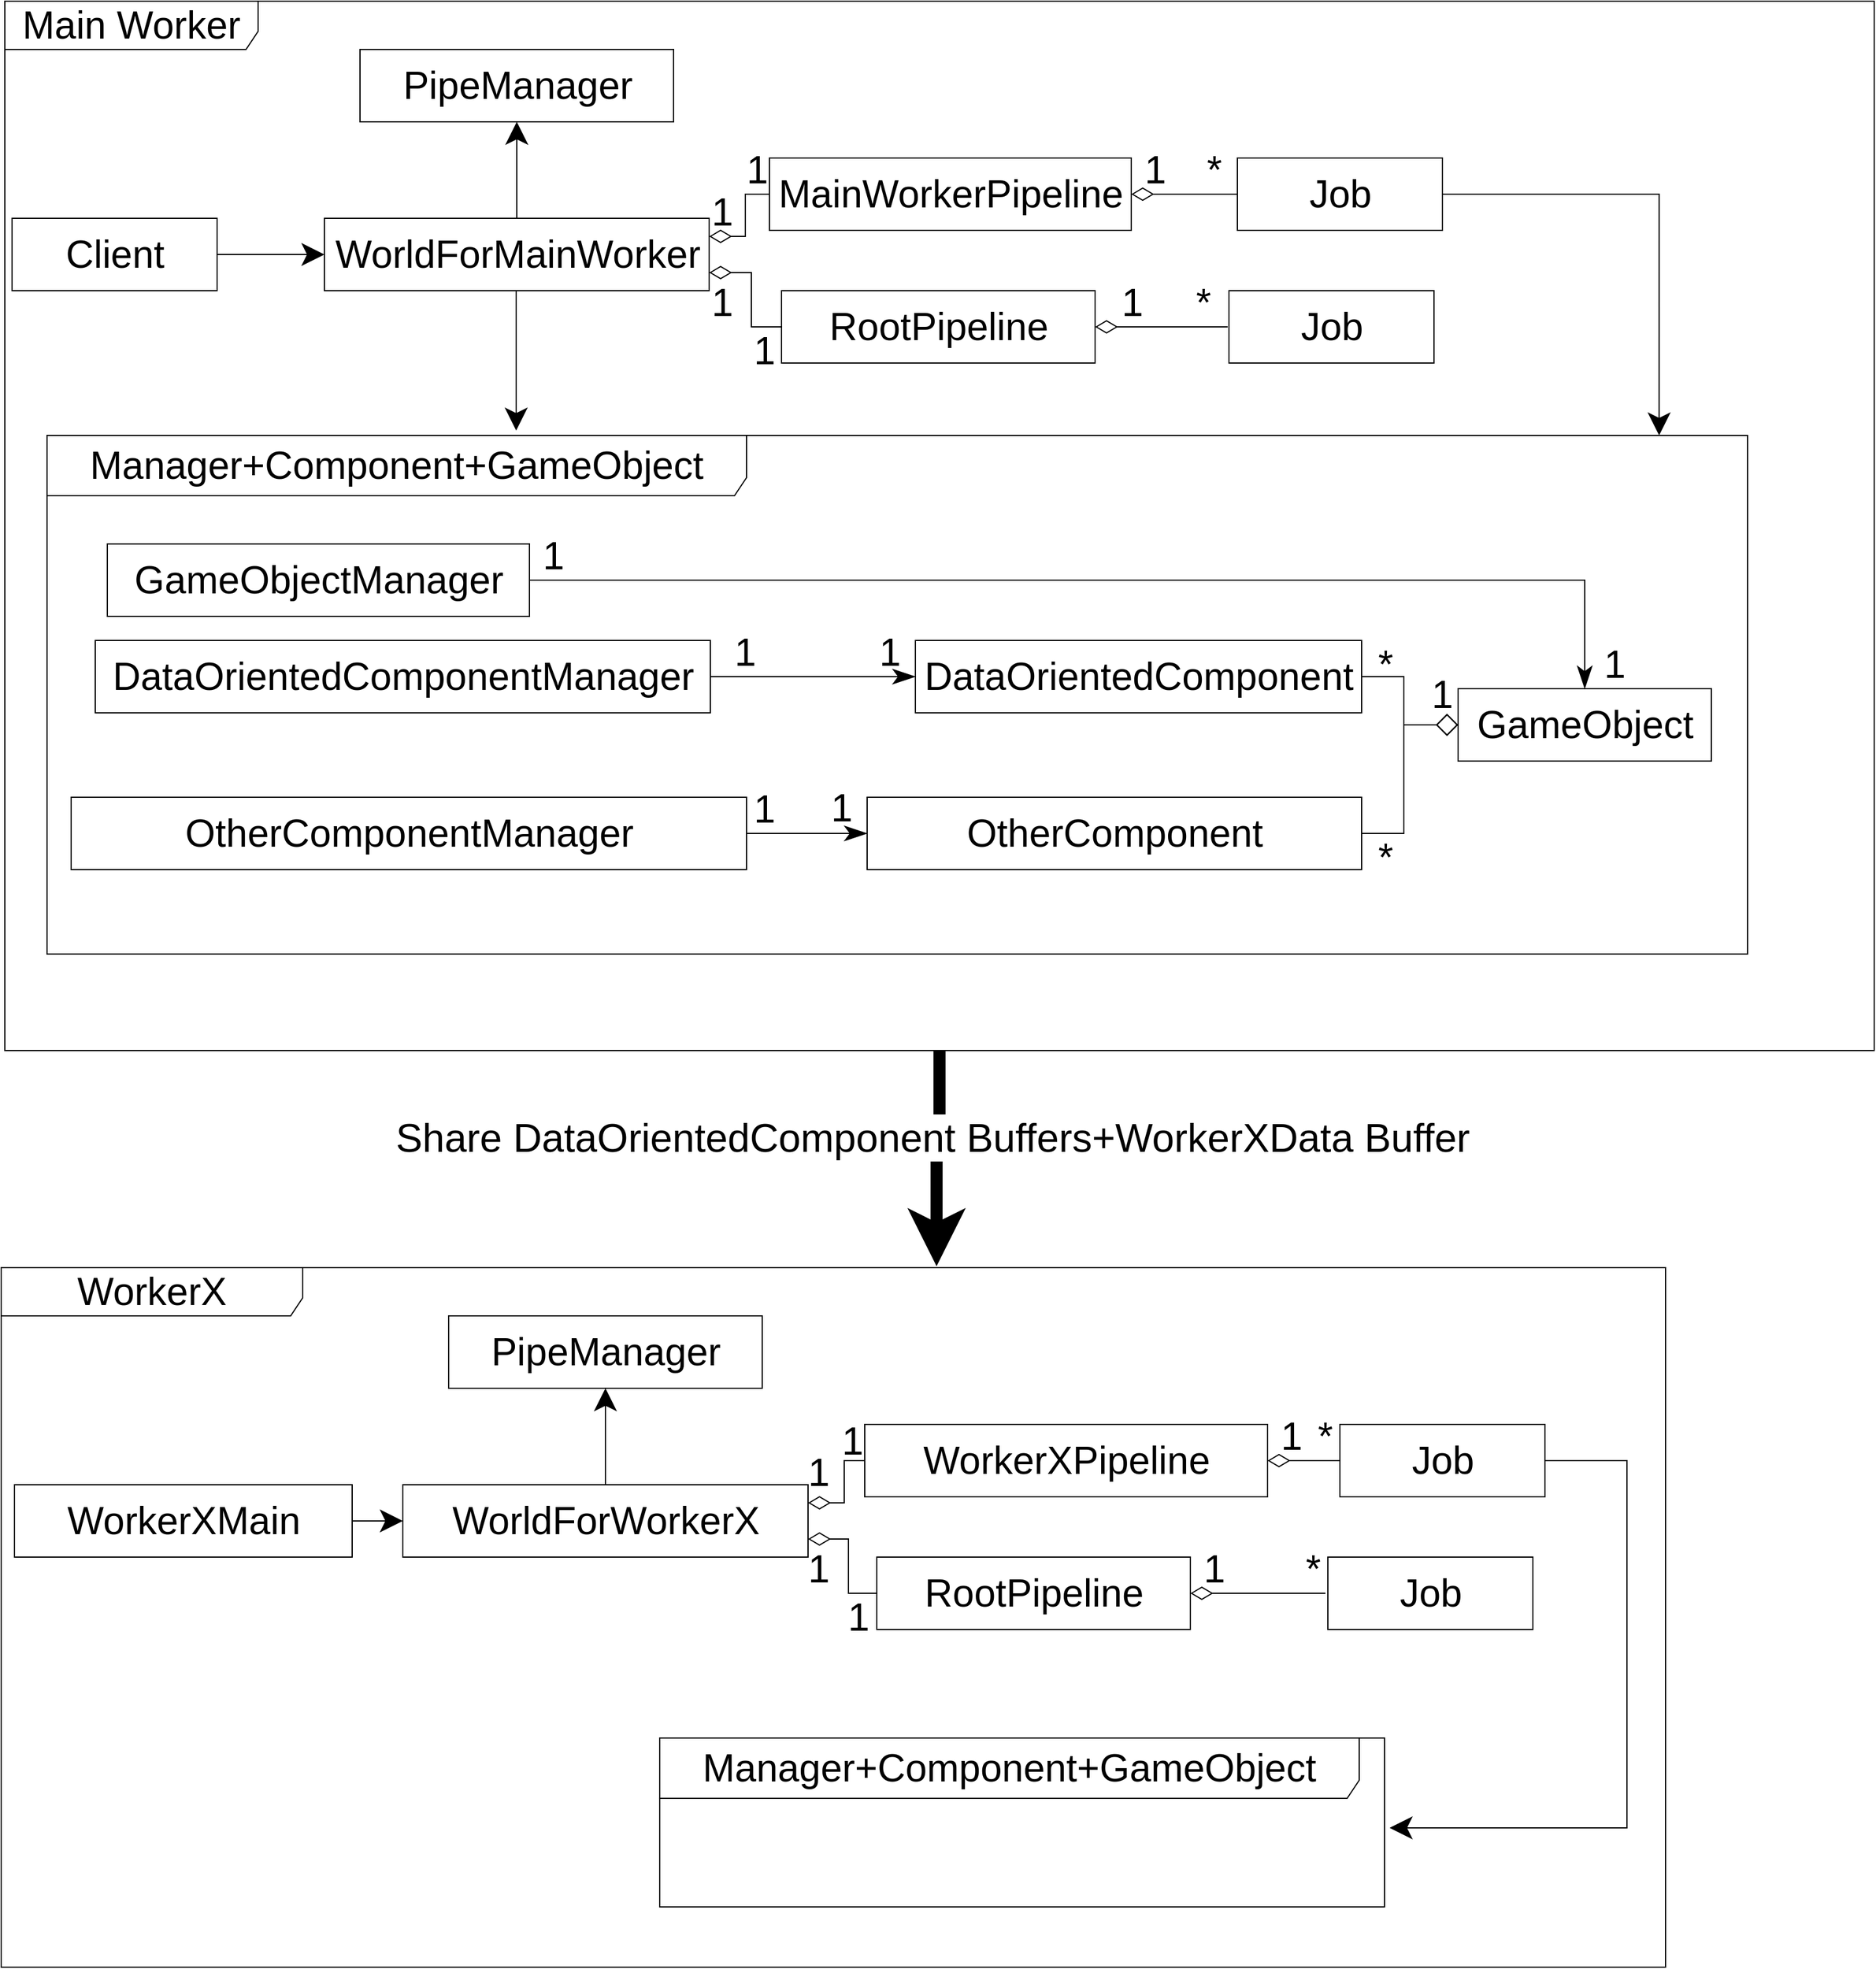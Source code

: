 <mxfile version="14.6.13" type="device"><diagram id="nAdpOtSs0KrQQDNCDKNN" name="第 1 页"><mxGraphModel dx="3987" dy="2434" grid="1" gridSize="10" guides="1" tooltips="1" connect="1" arrows="1" fold="1" page="1" pageScale="1" pageWidth="827" pageHeight="1169" math="0" shadow="0"><root><mxCell id="0"/><mxCell id="1" parent="0"/><mxCell id="TCRZuJQNpXyztrUDCK3c-104" style="edgeStyle=orthogonalEdgeStyle;rounded=0;orthogonalLoop=1;jettySize=auto;html=1;entryX=0.562;entryY=-0.002;entryDx=0;entryDy=0;entryPerimeter=0;startSize=16;endSize=16;strokeWidth=10;" edge="1" parent="1" source="TCRZuJQNpXyztrUDCK3c-1" target="TCRZuJQNpXyztrUDCK3c-21"><mxGeometry relative="1" as="geometry"/></mxCell><mxCell id="TCRZuJQNpXyztrUDCK3c-105" value="&lt;font style=&quot;font-size: 33px&quot;&gt;Share DataOrientedComponent Buffers+WorkerXData Buffer&lt;/font&gt;" style="edgeLabel;html=1;align=center;verticalAlign=middle;resizable=0;points=[];" vertex="1" connectable="0" parent="TCRZuJQNpXyztrUDCK3c-104"><mxGeometry x="-0.168" y="-7" relative="1" as="geometry"><mxPoint x="1" y="-4" as="offset"/></mxGeometry></mxCell><mxCell id="TCRZuJQNpXyztrUDCK3c-1" value="Main Worker" style="shape=umlFrame;whiteSpace=wrap;html=1;width=210;height=40;fontSize=32;" vertex="1" parent="1"><mxGeometry x="-195" y="210" width="1550" height="870" as="geometry"/></mxCell><mxCell id="TCRZuJQNpXyztrUDCK3c-3" value="" style="edgeStyle=orthogonalEdgeStyle;rounded=0;orthogonalLoop=1;jettySize=auto;html=1;endSize=16;startSize=16;" edge="1" parent="1" source="TCRZuJQNpXyztrUDCK3c-4" target="TCRZuJQNpXyztrUDCK3c-9"><mxGeometry relative="1" as="geometry"/></mxCell><mxCell id="TCRZuJQNpXyztrUDCK3c-4" value="Client" style="html=1;fontSize=32;" vertex="1" parent="1"><mxGeometry x="-189" y="390.0" width="170" height="60" as="geometry"/></mxCell><mxCell id="TCRZuJQNpXyztrUDCK3c-5" value="" style="edgeStyle=orthogonalEdgeStyle;rounded=0;orthogonalLoop=1;jettySize=auto;html=1;endSize=16;startSize=16;" edge="1" parent="1" source="TCRZuJQNpXyztrUDCK3c-9" target="TCRZuJQNpXyztrUDCK3c-10"><mxGeometry relative="1" as="geometry"/></mxCell><mxCell id="TCRZuJQNpXyztrUDCK3c-6" value="" style="edgeStyle=orthogonalEdgeStyle;rounded=0;orthogonalLoop=1;jettySize=auto;html=1;endSize=16;startSize=16;startArrow=diamondThin;startFill=0;endArrow=none;endFill=0;exitX=1;exitY=0.25;exitDx=0;exitDy=0;" edge="1" parent="1" source="TCRZuJQNpXyztrUDCK3c-9" target="TCRZuJQNpXyztrUDCK3c-12"><mxGeometry relative="1" as="geometry"/></mxCell><mxCell id="TCRZuJQNpXyztrUDCK3c-7" value="" style="edgeStyle=orthogonalEdgeStyle;rounded=0;orthogonalLoop=1;jettySize=auto;html=1;endSize=16;startSize=16;startArrow=diamondThin;startFill=0;endArrow=none;endFill=0;exitX=1;exitY=0.75;exitDx=0;exitDy=0;" edge="1" parent="1" source="TCRZuJQNpXyztrUDCK3c-9" target="TCRZuJQNpXyztrUDCK3c-14"><mxGeometry relative="1" as="geometry"><mxPoint x="589" y="480" as="sourcePoint"/></mxGeometry></mxCell><mxCell id="TCRZuJQNpXyztrUDCK3c-102" style="edgeStyle=orthogonalEdgeStyle;rounded=0;orthogonalLoop=1;jettySize=auto;html=1;endSize=16;startSize=16;" edge="1" parent="1" source="TCRZuJQNpXyztrUDCK3c-9"><mxGeometry relative="1" as="geometry"><mxPoint x="229" y="566" as="targetPoint"/></mxGeometry></mxCell><mxCell id="TCRZuJQNpXyztrUDCK3c-9" value="WorldForMainWorker" style="html=1;fontSize=32;" vertex="1" parent="1"><mxGeometry x="70" y="390" width="319" height="60" as="geometry"/></mxCell><mxCell id="TCRZuJQNpXyztrUDCK3c-10" value="PipeManager" style="html=1;fontSize=32;" vertex="1" parent="1"><mxGeometry x="99.5" y="250" width="260" height="60" as="geometry"/></mxCell><mxCell id="TCRZuJQNpXyztrUDCK3c-11" style="edgeStyle=orthogonalEdgeStyle;rounded=0;orthogonalLoop=1;jettySize=auto;html=1;entryX=0;entryY=0.5;entryDx=0;entryDy=0;startArrow=diamondThin;startFill=0;endArrow=none;endFill=0;startSize=16;endSize=16;" edge="1" parent="1" source="TCRZuJQNpXyztrUDCK3c-12" target="TCRZuJQNpXyztrUDCK3c-16"><mxGeometry relative="1" as="geometry"/></mxCell><mxCell id="TCRZuJQNpXyztrUDCK3c-12" value="MainWorkerPipeline" style="html=1;fontSize=32;" vertex="1" parent="1"><mxGeometry x="439" y="340" width="300" height="60" as="geometry"/></mxCell><mxCell id="TCRZuJQNpXyztrUDCK3c-13" style="edgeStyle=orthogonalEdgeStyle;rounded=0;orthogonalLoop=1;jettySize=auto;html=1;entryX=0;entryY=0.5;entryDx=0;entryDy=0;startArrow=diamondThin;startFill=0;endArrow=none;endFill=0;startSize=16;endSize=16;" edge="1" parent="1" source="TCRZuJQNpXyztrUDCK3c-14"><mxGeometry relative="1" as="geometry"><mxPoint x="819" y="480" as="targetPoint"/></mxGeometry></mxCell><mxCell id="TCRZuJQNpXyztrUDCK3c-14" value="RootPipeline" style="html=1;fontSize=32;" vertex="1" parent="1"><mxGeometry x="449" y="450" width="260" height="60" as="geometry"/></mxCell><mxCell id="TCRZuJQNpXyztrUDCK3c-15" value="" style="group" vertex="1" connectable="0" parent="1"><mxGeometry x="827" y="340.0" width="190" height="70" as="geometry"/></mxCell><mxCell id="TCRZuJQNpXyztrUDCK3c-16" value="Job" style="html=1;fontSize=32;" vertex="1" parent="TCRZuJQNpXyztrUDCK3c-15"><mxGeometry width="170" height="60" as="geometry"/></mxCell><mxCell id="TCRZuJQNpXyztrUDCK3c-21" value="WorkerX" style="shape=umlFrame;whiteSpace=wrap;html=1;width=250;height=40;fontSize=32;" vertex="1" parent="1"><mxGeometry x="-198" y="1260" width="1380" height="580" as="geometry"/></mxCell><mxCell id="TCRZuJQNpXyztrUDCK3c-22" value="&lt;font style=&quot;font-size: 32px&quot;&gt;Manager+&lt;/font&gt;Component+GameObject" style="shape=umlFrame;whiteSpace=wrap;html=1;width=580;height=50;fontSize=32;" vertex="1" parent="1"><mxGeometry x="348" y="1650" width="601" height="140" as="geometry"/></mxCell><mxCell id="TCRZuJQNpXyztrUDCK3c-23" value="" style="edgeStyle=orthogonalEdgeStyle;rounded=0;orthogonalLoop=1;jettySize=auto;html=1;endSize=16;startSize=16;" edge="1" parent="1" source="TCRZuJQNpXyztrUDCK3c-24" target="TCRZuJQNpXyztrUDCK3c-28"><mxGeometry relative="1" as="geometry"/></mxCell><mxCell id="TCRZuJQNpXyztrUDCK3c-24" value="WorkerXMain" style="html=1;fontSize=32;" vertex="1" parent="1"><mxGeometry x="-187" y="1440" width="280" height="60" as="geometry"/></mxCell><mxCell id="TCRZuJQNpXyztrUDCK3c-25" value="" style="edgeStyle=orthogonalEdgeStyle;rounded=0;orthogonalLoop=1;jettySize=auto;html=1;endSize=16;startSize=16;" edge="1" parent="1" source="TCRZuJQNpXyztrUDCK3c-28" target="TCRZuJQNpXyztrUDCK3c-29"><mxGeometry relative="1" as="geometry"/></mxCell><mxCell id="TCRZuJQNpXyztrUDCK3c-26" value="" style="edgeStyle=orthogonalEdgeStyle;rounded=0;orthogonalLoop=1;jettySize=auto;html=1;endSize=16;startSize=16;startArrow=diamondThin;startFill=0;endArrow=none;endFill=0;exitX=1;exitY=0.25;exitDx=0;exitDy=0;" edge="1" parent="1" source="TCRZuJQNpXyztrUDCK3c-28" target="TCRZuJQNpXyztrUDCK3c-31"><mxGeometry relative="1" as="geometry"/></mxCell><mxCell id="TCRZuJQNpXyztrUDCK3c-27" value="" style="edgeStyle=orthogonalEdgeStyle;rounded=0;orthogonalLoop=1;jettySize=auto;html=1;endSize=16;startSize=16;startArrow=diamondThin;startFill=0;endArrow=none;endFill=0;exitX=1;exitY=0.75;exitDx=0;exitDy=0;" edge="1" parent="1" source="TCRZuJQNpXyztrUDCK3c-28" target="TCRZuJQNpXyztrUDCK3c-33"><mxGeometry relative="1" as="geometry"><mxPoint x="668" y="1530" as="sourcePoint"/></mxGeometry></mxCell><mxCell id="TCRZuJQNpXyztrUDCK3c-28" value="WorldForWorkerX" style="html=1;fontSize=32;" vertex="1" parent="1"><mxGeometry x="135" y="1440" width="336" height="60" as="geometry"/></mxCell><mxCell id="TCRZuJQNpXyztrUDCK3c-29" value="PipeManager" style="html=1;fontSize=32;" vertex="1" parent="1"><mxGeometry x="173" y="1300" width="260" height="60" as="geometry"/></mxCell><mxCell id="TCRZuJQNpXyztrUDCK3c-30" style="edgeStyle=orthogonalEdgeStyle;rounded=0;orthogonalLoop=1;jettySize=auto;html=1;entryX=0;entryY=0.5;entryDx=0;entryDy=0;startArrow=diamondThin;startFill=0;endArrow=none;endFill=0;startSize=16;endSize=16;" edge="1" parent="1" source="TCRZuJQNpXyztrUDCK3c-31" target="TCRZuJQNpXyztrUDCK3c-64"><mxGeometry relative="1" as="geometry"><mxPoint x="906" y="1420" as="targetPoint"/></mxGeometry></mxCell><mxCell id="TCRZuJQNpXyztrUDCK3c-31" value="WorkerXPipeline" style="html=1;fontSize=32;" vertex="1" parent="1"><mxGeometry x="518" y="1390" width="334" height="60" as="geometry"/></mxCell><mxCell id="TCRZuJQNpXyztrUDCK3c-32" style="edgeStyle=orthogonalEdgeStyle;rounded=0;orthogonalLoop=1;jettySize=auto;html=1;startArrow=diamondThin;startFill=0;endArrow=none;endFill=0;startSize=16;endSize=16;" edge="1" parent="1" source="TCRZuJQNpXyztrUDCK3c-33"><mxGeometry relative="1" as="geometry"><mxPoint x="900" y="1530" as="targetPoint"/></mxGeometry></mxCell><mxCell id="TCRZuJQNpXyztrUDCK3c-33" value="RootPipeline" style="html=1;fontSize=32;" vertex="1" parent="1"><mxGeometry x="528" y="1500" width="260" height="60" as="geometry"/></mxCell><mxCell id="TCRZuJQNpXyztrUDCK3c-62" value="" style="group" vertex="1" connectable="0" parent="1"><mxGeometry x="820" y="450.0" width="190" height="70" as="geometry"/></mxCell><mxCell id="TCRZuJQNpXyztrUDCK3c-63" value="Job" style="html=1;fontSize=32;" vertex="1" parent="TCRZuJQNpXyztrUDCK3c-62"><mxGeometry width="170" height="60" as="geometry"/></mxCell><mxCell id="TCRZuJQNpXyztrUDCK3c-106" style="edgeStyle=orthogonalEdgeStyle;rounded=0;orthogonalLoop=1;jettySize=auto;html=1;entryX=1.007;entryY=0.532;entryDx=0;entryDy=0;entryPerimeter=0;startSize=16;endSize=16;strokeWidth=1;" edge="1" parent="1" source="TCRZuJQNpXyztrUDCK3c-64" target="TCRZuJQNpXyztrUDCK3c-22"><mxGeometry relative="1" as="geometry"><Array as="points"><mxPoint x="1150" y="1420"/><mxPoint x="1150" y="1724"/></Array></mxGeometry></mxCell><mxCell id="TCRZuJQNpXyztrUDCK3c-64" value="Job" style="html=1;fontSize=32;" vertex="1" parent="1"><mxGeometry x="912" y="1390.0" width="170" height="60" as="geometry"/></mxCell><mxCell id="TCRZuJQNpXyztrUDCK3c-65" value="Job" style="html=1;fontSize=32;" vertex="1" parent="1"><mxGeometry x="902" y="1500.0" width="170" height="60" as="geometry"/></mxCell><mxCell id="TCRZuJQNpXyztrUDCK3c-89" value="&lt;font style=&quot;font-size: 32px&quot;&gt;Manager+&lt;/font&gt;Component+GameObject" style="shape=umlFrame;whiteSpace=wrap;html=1;width=580;height=50;fontSize=32;" vertex="1" parent="1"><mxGeometry x="-160" y="570" width="1410" height="430" as="geometry"/></mxCell><mxCell id="TCRZuJQNpXyztrUDCK3c-90" style="edgeStyle=orthogonalEdgeStyle;rounded=0;orthogonalLoop=1;jettySize=auto;html=1;entryX=0;entryY=0.5;entryDx=0;entryDy=0;startArrow=none;startFill=0;endArrow=classicThin;endFill=1;startSize=16;endSize=16;" edge="1" parent="1" source="TCRZuJQNpXyztrUDCK3c-91" target="TCRZuJQNpXyztrUDCK3c-94"><mxGeometry relative="1" as="geometry"/></mxCell><mxCell id="TCRZuJQNpXyztrUDCK3c-91" value="DataOrientedComponentManager" style="html=1;fontSize=32;" vertex="1" parent="1"><mxGeometry x="-120" y="740" width="510" height="60" as="geometry"/></mxCell><mxCell id="TCRZuJQNpXyztrUDCK3c-92" style="edgeStyle=orthogonalEdgeStyle;rounded=0;orthogonalLoop=1;jettySize=auto;html=1;entryX=0;entryY=0.5;entryDx=0;entryDy=0;startArrow=none;startFill=0;endArrow=classicThin;endFill=1;startSize=16;endSize=16;" edge="1" parent="1" source="TCRZuJQNpXyztrUDCK3c-93" target="TCRZuJQNpXyztrUDCK3c-97"><mxGeometry relative="1" as="geometry"/></mxCell><mxCell id="TCRZuJQNpXyztrUDCK3c-93" value="OtherComponentManager" style="html=1;fontSize=32;" vertex="1" parent="1"><mxGeometry x="-140" y="870" width="560" height="60" as="geometry"/></mxCell><mxCell id="TCRZuJQNpXyztrUDCK3c-94" value="DataOrientedComponent" style="html=1;fontSize=32;" vertex="1" parent="1"><mxGeometry x="560" y="740" width="370" height="60" as="geometry"/></mxCell><mxCell id="TCRZuJQNpXyztrUDCK3c-95" style="edgeStyle=orthogonalEdgeStyle;rounded=0;orthogonalLoop=1;jettySize=auto;html=1;entryX=0.5;entryY=0;entryDx=0;entryDy=0;startArrow=none;startFill=0;endArrow=classicThin;endFill=1;startSize=16;endSize=16;" edge="1" parent="1" source="TCRZuJQNpXyztrUDCK3c-96" target="TCRZuJQNpXyztrUDCK3c-100"><mxGeometry relative="1" as="geometry"/></mxCell><mxCell id="TCRZuJQNpXyztrUDCK3c-96" value="GameObjectManager" style="html=1;fontSize=32;" vertex="1" parent="1"><mxGeometry x="-110" y="660" width="350" height="60" as="geometry"/></mxCell><mxCell id="TCRZuJQNpXyztrUDCK3c-97" value="OtherComponent" style="html=1;fontSize=32;" vertex="1" parent="1"><mxGeometry x="520" y="870" width="410" height="60" as="geometry"/></mxCell><mxCell id="TCRZuJQNpXyztrUDCK3c-98" style="edgeStyle=orthogonalEdgeStyle;rounded=0;orthogonalLoop=1;jettySize=auto;html=1;entryX=1;entryY=0.5;entryDx=0;entryDy=0;startArrow=diamond;startFill=0;endArrow=none;endFill=0;startSize=16;endSize=16;" edge="1" parent="1" source="TCRZuJQNpXyztrUDCK3c-100" target="TCRZuJQNpXyztrUDCK3c-94"><mxGeometry relative="1" as="geometry"/></mxCell><mxCell id="TCRZuJQNpXyztrUDCK3c-99" style="edgeStyle=orthogonalEdgeStyle;rounded=0;orthogonalLoop=1;jettySize=auto;html=1;entryX=1;entryY=0.5;entryDx=0;entryDy=0;startArrow=diamond;startFill=0;endArrow=none;endFill=0;startSize=16;endSize=16;" edge="1" parent="1" source="TCRZuJQNpXyztrUDCK3c-100" target="TCRZuJQNpXyztrUDCK3c-97"><mxGeometry relative="1" as="geometry"/></mxCell><mxCell id="TCRZuJQNpXyztrUDCK3c-100" value="GameObject" style="html=1;fontSize=32;" vertex="1" parent="1"><mxGeometry x="1010" y="780" width="210" height="60" as="geometry"/></mxCell><mxCell id="TCRZuJQNpXyztrUDCK3c-103" style="edgeStyle=orthogonalEdgeStyle;rounded=0;orthogonalLoop=1;jettySize=auto;html=1;entryX=0.948;entryY=0;entryDx=0;entryDy=0;entryPerimeter=0;startSize=16;endSize=16;" edge="1" parent="1" source="TCRZuJQNpXyztrUDCK3c-16" target="TCRZuJQNpXyztrUDCK3c-89"><mxGeometry relative="1" as="geometry"><Array as="points"><mxPoint x="1177" y="370"/></Array></mxGeometry></mxCell><mxCell id="TCRZuJQNpXyztrUDCK3c-109" value="&lt;font style=&quot;font-size: 32px&quot;&gt;1&lt;/font&gt;" style="text;html=1;strokeColor=none;fillColor=none;align=center;verticalAlign=middle;whiteSpace=wrap;rounded=0;" vertex="1" parent="1"><mxGeometry x="380.0" y="375" width="40" height="20" as="geometry"/></mxCell><mxCell id="TCRZuJQNpXyztrUDCK3c-110" value="&lt;font style=&quot;font-size: 32px&quot;&gt;1&lt;/font&gt;" style="text;html=1;strokeColor=none;fillColor=none;align=center;verticalAlign=middle;whiteSpace=wrap;rounded=0;" vertex="1" parent="1"><mxGeometry x="409.0" y="340" width="40" height="20" as="geometry"/></mxCell><mxCell id="TCRZuJQNpXyztrUDCK3c-111" value="&lt;font style=&quot;font-size: 32px&quot;&gt;1&lt;/font&gt;" style="text;html=1;strokeColor=none;fillColor=none;align=center;verticalAlign=middle;whiteSpace=wrap;rounded=0;" vertex="1" parent="1"><mxGeometry x="380.0" y="450" width="40" height="20" as="geometry"/></mxCell><mxCell id="TCRZuJQNpXyztrUDCK3c-112" value="&lt;font style=&quot;font-size: 32px&quot;&gt;1&lt;/font&gt;" style="text;html=1;strokeColor=none;fillColor=none;align=center;verticalAlign=middle;whiteSpace=wrap;rounded=0;" vertex="1" parent="1"><mxGeometry x="415.0" y="490" width="40" height="20" as="geometry"/></mxCell><mxCell id="TCRZuJQNpXyztrUDCK3c-113" value="&lt;font style=&quot;font-size: 32px&quot;&gt;1&lt;/font&gt;" style="text;html=1;strokeColor=none;fillColor=none;align=center;verticalAlign=middle;whiteSpace=wrap;rounded=0;" vertex="1" parent="1"><mxGeometry x="739.0" y="340" width="40" height="20" as="geometry"/></mxCell><mxCell id="TCRZuJQNpXyztrUDCK3c-114" value="&lt;font style=&quot;font-size: 32px&quot;&gt;1&lt;/font&gt;" style="text;html=1;strokeColor=none;fillColor=none;align=center;verticalAlign=middle;whiteSpace=wrap;rounded=0;" vertex="1" parent="1"><mxGeometry x="720.0" y="450" width="40" height="20" as="geometry"/></mxCell><mxCell id="TCRZuJQNpXyztrUDCK3c-115" value="&lt;font style=&quot;font-size: 32px&quot;&gt;*&lt;/font&gt;" style="text;html=1;strokeColor=none;fillColor=none;align=center;verticalAlign=middle;whiteSpace=wrap;rounded=0;" vertex="1" parent="1"><mxGeometry x="779.0" y="450" width="40" height="20" as="geometry"/></mxCell><mxCell id="TCRZuJQNpXyztrUDCK3c-116" value="&lt;font style=&quot;font-size: 32px&quot;&gt;*&lt;/font&gt;" style="text;html=1;strokeColor=none;fillColor=none;align=center;verticalAlign=middle;whiteSpace=wrap;rounded=0;" vertex="1" parent="1"><mxGeometry x="788.0" y="340" width="40" height="20" as="geometry"/></mxCell><mxCell id="TCRZuJQNpXyztrUDCK3c-117" value="&lt;font style=&quot;font-size: 32px&quot;&gt;1&lt;/font&gt;" style="text;html=1;strokeColor=none;fillColor=none;align=center;verticalAlign=middle;whiteSpace=wrap;rounded=0;" vertex="1" parent="1"><mxGeometry x="399.0" y="740" width="40" height="20" as="geometry"/></mxCell><mxCell id="TCRZuJQNpXyztrUDCK3c-118" value="&lt;font style=&quot;font-size: 32px&quot;&gt;1&lt;/font&gt;" style="text;html=1;strokeColor=none;fillColor=none;align=center;verticalAlign=middle;whiteSpace=wrap;rounded=0;" vertex="1" parent="1"><mxGeometry x="519.0" y="740" width="40" height="20" as="geometry"/></mxCell><mxCell id="TCRZuJQNpXyztrUDCK3c-119" value="&lt;font style=&quot;font-size: 32px&quot;&gt;1&lt;/font&gt;" style="text;html=1;strokeColor=none;fillColor=none;align=center;verticalAlign=middle;whiteSpace=wrap;rounded=0;" vertex="1" parent="1"><mxGeometry x="415.0" y="870" width="40" height="20" as="geometry"/></mxCell><mxCell id="TCRZuJQNpXyztrUDCK3c-120" value="&lt;font style=&quot;font-size: 32px&quot;&gt;1&lt;/font&gt;" style="text;html=1;strokeColor=none;fillColor=none;align=center;verticalAlign=middle;whiteSpace=wrap;rounded=0;" vertex="1" parent="1"><mxGeometry x="479.0" y="869" width="40" height="20" as="geometry"/></mxCell><mxCell id="TCRZuJQNpXyztrUDCK3c-121" value="&lt;font style=&quot;font-size: 32px&quot;&gt;1&lt;/font&gt;" style="text;html=1;strokeColor=none;fillColor=none;align=center;verticalAlign=middle;whiteSpace=wrap;rounded=0;" vertex="1" parent="1"><mxGeometry x="240.0" y="660" width="40" height="20" as="geometry"/></mxCell><mxCell id="TCRZuJQNpXyztrUDCK3c-122" value="&lt;font style=&quot;font-size: 32px&quot;&gt;1&lt;/font&gt;" style="text;html=1;strokeColor=none;fillColor=none;align=center;verticalAlign=middle;whiteSpace=wrap;rounded=0;" vertex="1" parent="1"><mxGeometry x="1120.0" y="750" width="40" height="20" as="geometry"/></mxCell><mxCell id="TCRZuJQNpXyztrUDCK3c-123" value="&lt;font style=&quot;font-size: 32px&quot;&gt;1&lt;/font&gt;" style="text;html=1;strokeColor=none;fillColor=none;align=center;verticalAlign=middle;whiteSpace=wrap;rounded=0;" vertex="1" parent="1"><mxGeometry x="977.0" y="775" width="40" height="20" as="geometry"/></mxCell><mxCell id="TCRZuJQNpXyztrUDCK3c-124" value="&lt;font style=&quot;font-size: 32px&quot;&gt;*&lt;/font&gt;" style="text;html=1;strokeColor=none;fillColor=none;align=center;verticalAlign=middle;whiteSpace=wrap;rounded=0;" vertex="1" parent="1"><mxGeometry x="930.0" y="750" width="40" height="20" as="geometry"/></mxCell><mxCell id="TCRZuJQNpXyztrUDCK3c-125" value="&lt;font style=&quot;font-size: 32px&quot;&gt;*&lt;/font&gt;" style="text;html=1;strokeColor=none;fillColor=none;align=center;verticalAlign=middle;whiteSpace=wrap;rounded=0;" vertex="1" parent="1"><mxGeometry x="930.0" y="910" width="40" height="20" as="geometry"/></mxCell><mxCell id="TCRZuJQNpXyztrUDCK3c-126" value="&lt;font style=&quot;font-size: 32px&quot;&gt;1&lt;/font&gt;" style="text;html=1;strokeColor=none;fillColor=none;align=center;verticalAlign=middle;whiteSpace=wrap;rounded=0;" vertex="1" parent="1"><mxGeometry x="460.0" y="1420" width="40" height="20" as="geometry"/></mxCell><mxCell id="TCRZuJQNpXyztrUDCK3c-127" value="&lt;font style=&quot;font-size: 32px&quot;&gt;1&lt;/font&gt;" style="text;html=1;strokeColor=none;fillColor=none;align=center;verticalAlign=middle;whiteSpace=wrap;rounded=0;" vertex="1" parent="1"><mxGeometry x="460.0" y="1500" width="40" height="20" as="geometry"/></mxCell><mxCell id="TCRZuJQNpXyztrUDCK3c-128" value="&lt;font style=&quot;font-size: 32px&quot;&gt;1&lt;/font&gt;" style="text;html=1;strokeColor=none;fillColor=none;align=center;verticalAlign=middle;whiteSpace=wrap;rounded=0;" vertex="1" parent="1"><mxGeometry x="488.0" y="1394" width="40" height="20" as="geometry"/></mxCell><mxCell id="TCRZuJQNpXyztrUDCK3c-129" value="&lt;font style=&quot;font-size: 32px&quot;&gt;1&lt;/font&gt;" style="text;html=1;strokeColor=none;fillColor=none;align=center;verticalAlign=middle;whiteSpace=wrap;rounded=0;" vertex="1" parent="1"><mxGeometry x="493.0" y="1540" width="40" height="20" as="geometry"/></mxCell><mxCell id="TCRZuJQNpXyztrUDCK3c-130" value="&lt;font style=&quot;font-size: 32px&quot;&gt;1&lt;/font&gt;" style="text;html=1;strokeColor=none;fillColor=none;align=center;verticalAlign=middle;whiteSpace=wrap;rounded=0;" vertex="1" parent="1"><mxGeometry x="852.0" y="1390" width="40" height="20" as="geometry"/></mxCell><mxCell id="TCRZuJQNpXyztrUDCK3c-131" value="&lt;font style=&quot;font-size: 32px&quot;&gt;1&lt;/font&gt;" style="text;html=1;strokeColor=none;fillColor=none;align=center;verticalAlign=middle;whiteSpace=wrap;rounded=0;" vertex="1" parent="1"><mxGeometry x="788.0" y="1500" width="40" height="20" as="geometry"/></mxCell><mxCell id="TCRZuJQNpXyztrUDCK3c-132" value="&lt;font style=&quot;font-size: 32px&quot;&gt;*&lt;/font&gt;" style="text;html=1;strokeColor=none;fillColor=none;align=center;verticalAlign=middle;whiteSpace=wrap;rounded=0;" vertex="1" parent="1"><mxGeometry x="880.0" y="1390" width="40" height="20" as="geometry"/></mxCell><mxCell id="TCRZuJQNpXyztrUDCK3c-133" value="&lt;font style=&quot;font-size: 32px&quot;&gt;*&lt;/font&gt;" style="text;html=1;strokeColor=none;fillColor=none;align=center;verticalAlign=middle;whiteSpace=wrap;rounded=0;" vertex="1" parent="1"><mxGeometry x="870.0" y="1500" width="40" height="20" as="geometry"/></mxCell></root></mxGraphModel></diagram></mxfile>